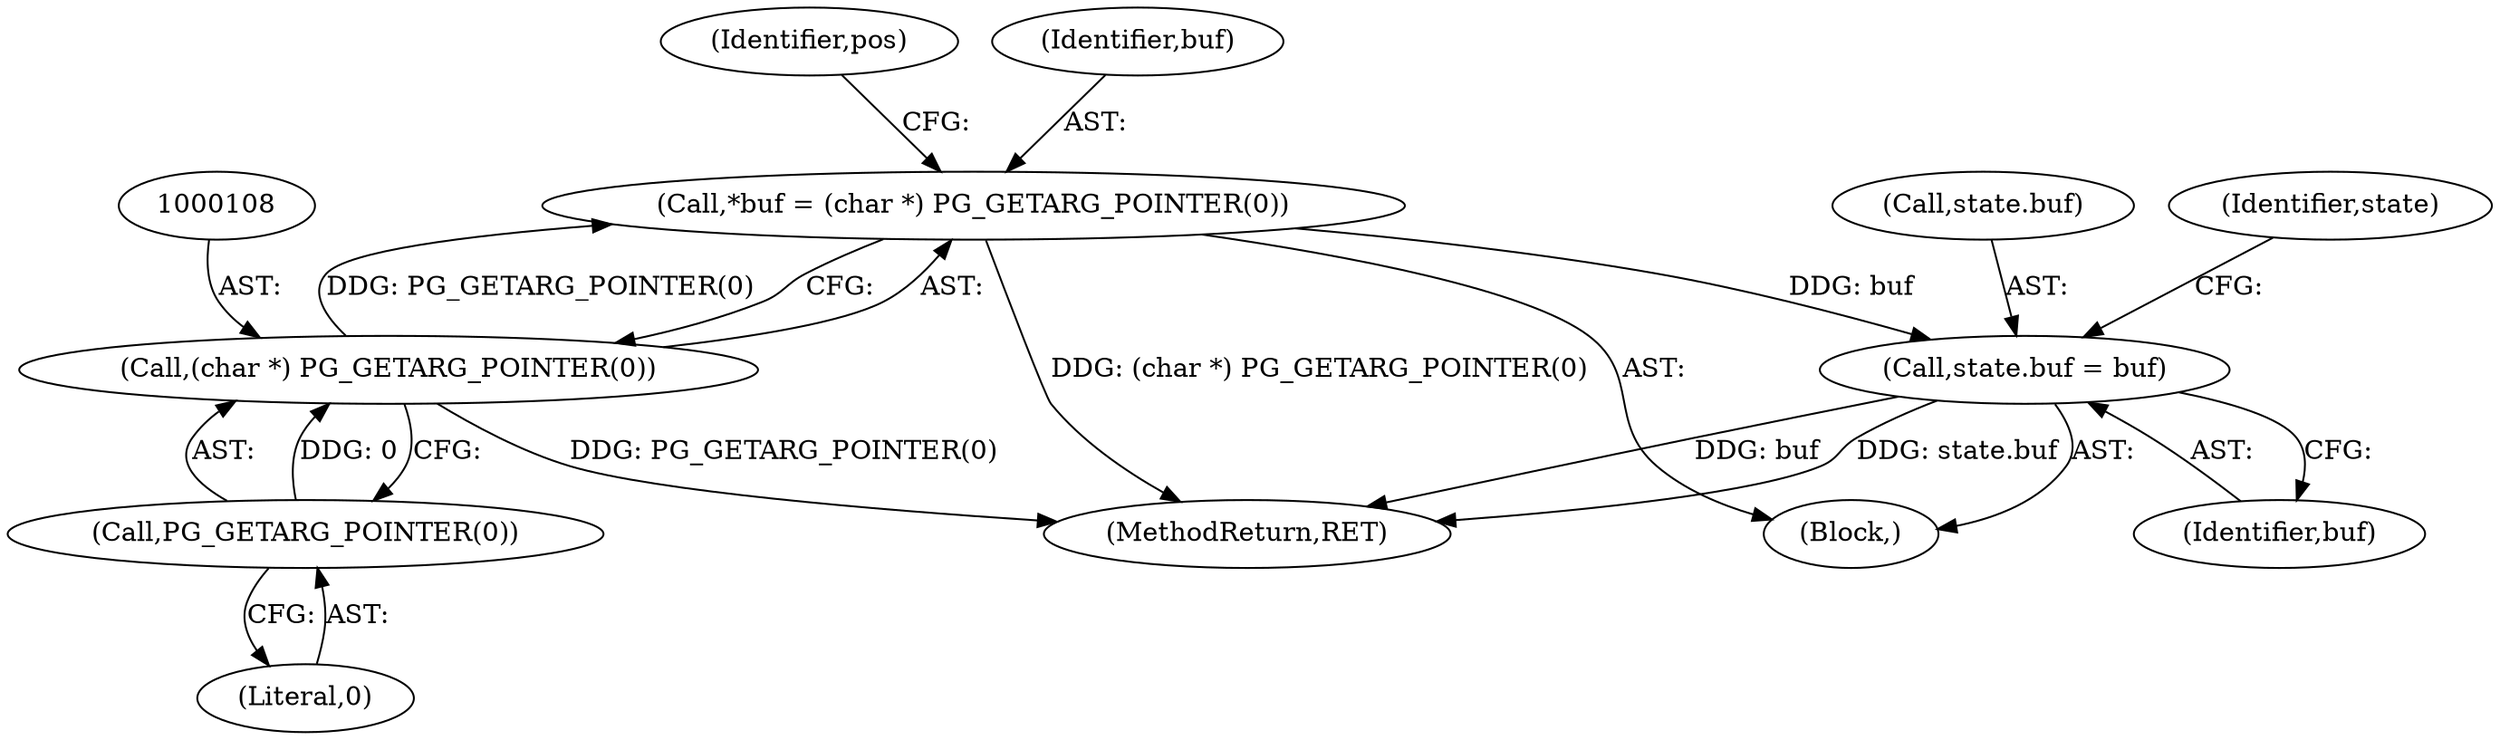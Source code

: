digraph "0_postgres_31400a673325147e1205326008e32135a78b4d8a_5@pointer" {
"1000105" [label="(Call,*buf = (char *) PG_GETARG_POINTER(0))"];
"1000107" [label="(Call,(char *) PG_GETARG_POINTER(0))"];
"1000109" [label="(Call,PG_GETARG_POINTER(0))"];
"1000122" [label="(Call,state.buf = buf)"];
"1000109" [label="(Call,PG_GETARG_POINTER(0))"];
"1000110" [label="(Literal,0)"];
"1000119" [label="(Identifier,pos)"];
"1000126" [label="(Identifier,buf)"];
"1000103" [label="(Block,)"];
"1000105" [label="(Call,*buf = (char *) PG_GETARG_POINTER(0))"];
"1000129" [label="(Identifier,state)"];
"1000106" [label="(Identifier,buf)"];
"1000123" [label="(Call,state.buf)"];
"1000329" [label="(MethodReturn,RET)"];
"1000122" [label="(Call,state.buf = buf)"];
"1000107" [label="(Call,(char *) PG_GETARG_POINTER(0))"];
"1000105" -> "1000103"  [label="AST: "];
"1000105" -> "1000107"  [label="CFG: "];
"1000106" -> "1000105"  [label="AST: "];
"1000107" -> "1000105"  [label="AST: "];
"1000119" -> "1000105"  [label="CFG: "];
"1000105" -> "1000329"  [label="DDG: (char *) PG_GETARG_POINTER(0)"];
"1000107" -> "1000105"  [label="DDG: PG_GETARG_POINTER(0)"];
"1000105" -> "1000122"  [label="DDG: buf"];
"1000107" -> "1000109"  [label="CFG: "];
"1000108" -> "1000107"  [label="AST: "];
"1000109" -> "1000107"  [label="AST: "];
"1000107" -> "1000329"  [label="DDG: PG_GETARG_POINTER(0)"];
"1000109" -> "1000107"  [label="DDG: 0"];
"1000109" -> "1000110"  [label="CFG: "];
"1000110" -> "1000109"  [label="AST: "];
"1000122" -> "1000103"  [label="AST: "];
"1000122" -> "1000126"  [label="CFG: "];
"1000123" -> "1000122"  [label="AST: "];
"1000126" -> "1000122"  [label="AST: "];
"1000129" -> "1000122"  [label="CFG: "];
"1000122" -> "1000329"  [label="DDG: buf"];
"1000122" -> "1000329"  [label="DDG: state.buf"];
}
